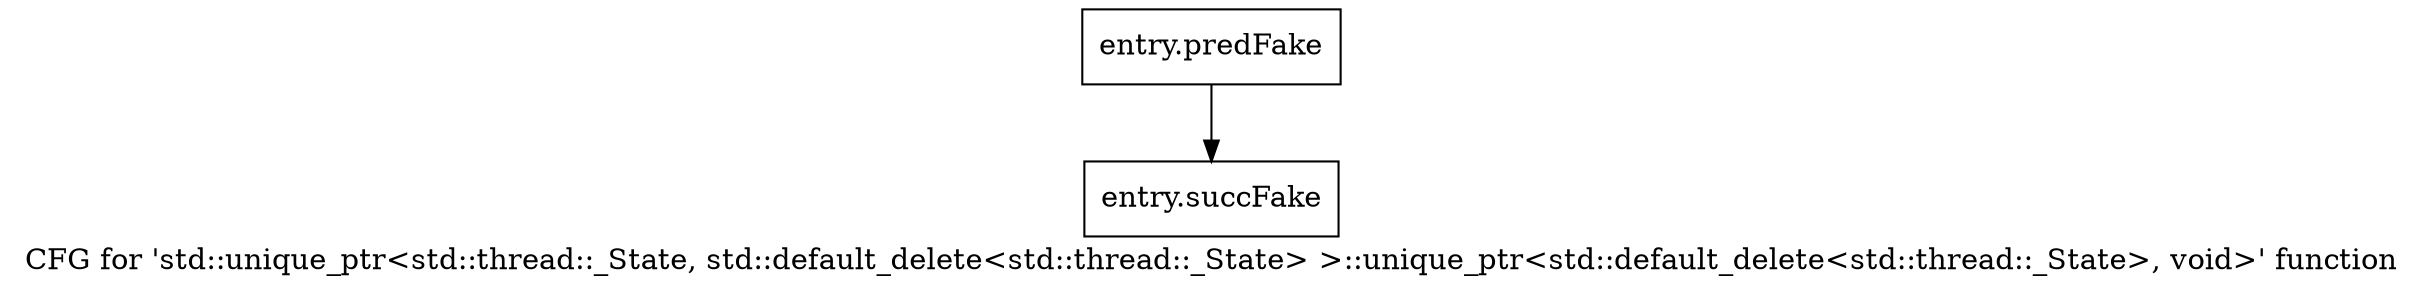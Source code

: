 digraph "CFG for 'std::unique_ptr\<std::thread::_State, std::default_delete\<std::thread::_State\> \>::unique_ptr\<std::default_delete\<std::thread::_State\>, void\>' function" {
	label="CFG for 'std::unique_ptr\<std::thread::_State, std::default_delete\<std::thread::_State\> \>::unique_ptr\<std::default_delete\<std::thread::_State\>, void\>' function";

	Node0x57a4a60 [shape=record,filename="",linenumber="",label="{entry.predFake}"];
	Node0x57a4a60 -> Node0x5902c40[ callList="" memoryops="" filename="/tools/Xilinx/Vitis_HLS/2023.1/tps/lnx64/gcc-8.3.0/lib/gcc/x86_64-pc-linux-gnu/8.3.0/../../../../include/c++/8.3.0/bits/unique_ptr.h" execusionnum="1"];
	Node0x5902c40 [shape=record,filename="/tools/Xilinx/Vitis_HLS/2023.1/tps/lnx64/gcc-8.3.0/lib/gcc/x86_64-pc-linux-gnu/8.3.0/../../../../include/c++/8.3.0/bits/unique_ptr.h",linenumber="206",label="{entry.succFake}"];
}
